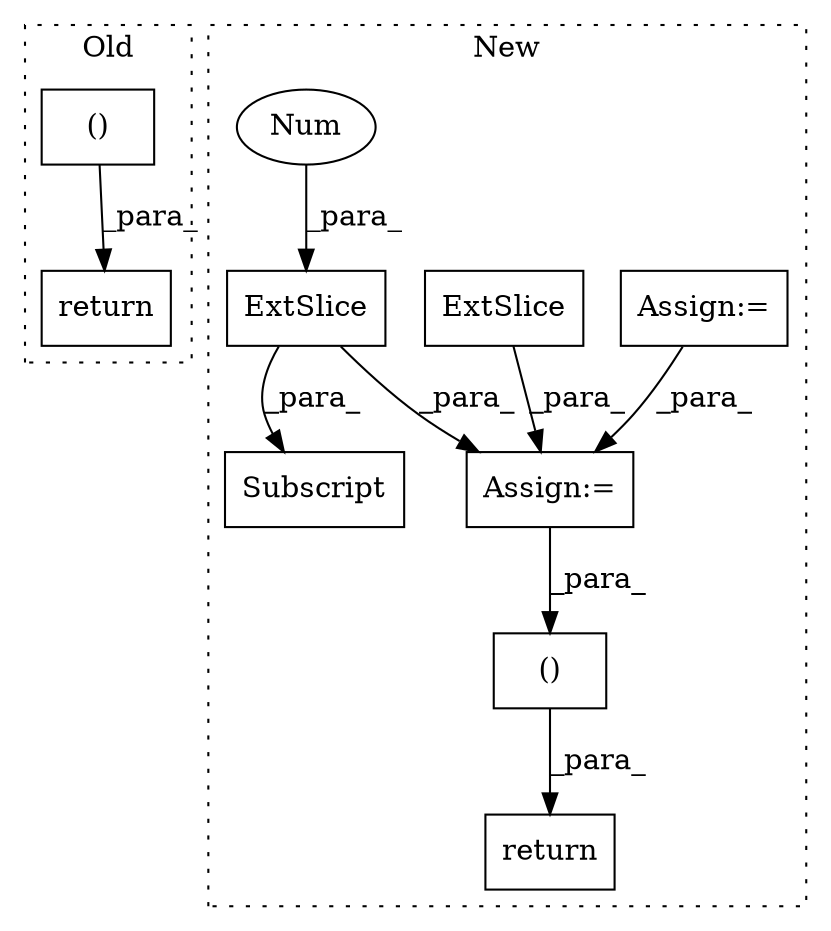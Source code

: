 digraph G {
subgraph cluster0 {
1 [label="()" a="54" s="17533" l="26" shape="box"];
4 [label="return" a="93" s="17517" l="7" shape="box"];
label = "Old";
style="dotted";
}
subgraph cluster1 {
2 [label="ExtSlice" a="85" s="15547" l="6" shape="box"];
3 [label="Subscript" a="63" s="15547,0" l="12,0" shape="box"];
5 [label="return" a="93" s="17581" l="7" shape="box"];
6 [label="Assign:=" a="68" s="16611" l="3" shape="box"];
7 [label="()" a="54" s="17597" l="58" shape="box"];
8 [label="ExtSlice" a="85" s="16490" l="12" shape="box"];
9 [label="Num" a="76" s="15556" l="2" shape="ellipse"];
10 [label="Assign:=" a="68" s="16634" l="3" shape="box"];
label = "New";
style="dotted";
}
1 -> 4 [label="_para_"];
2 -> 3 [label="_para_"];
2 -> 10 [label="_para_"];
6 -> 10 [label="_para_"];
7 -> 5 [label="_para_"];
8 -> 10 [label="_para_"];
9 -> 2 [label="_para_"];
10 -> 7 [label="_para_"];
}